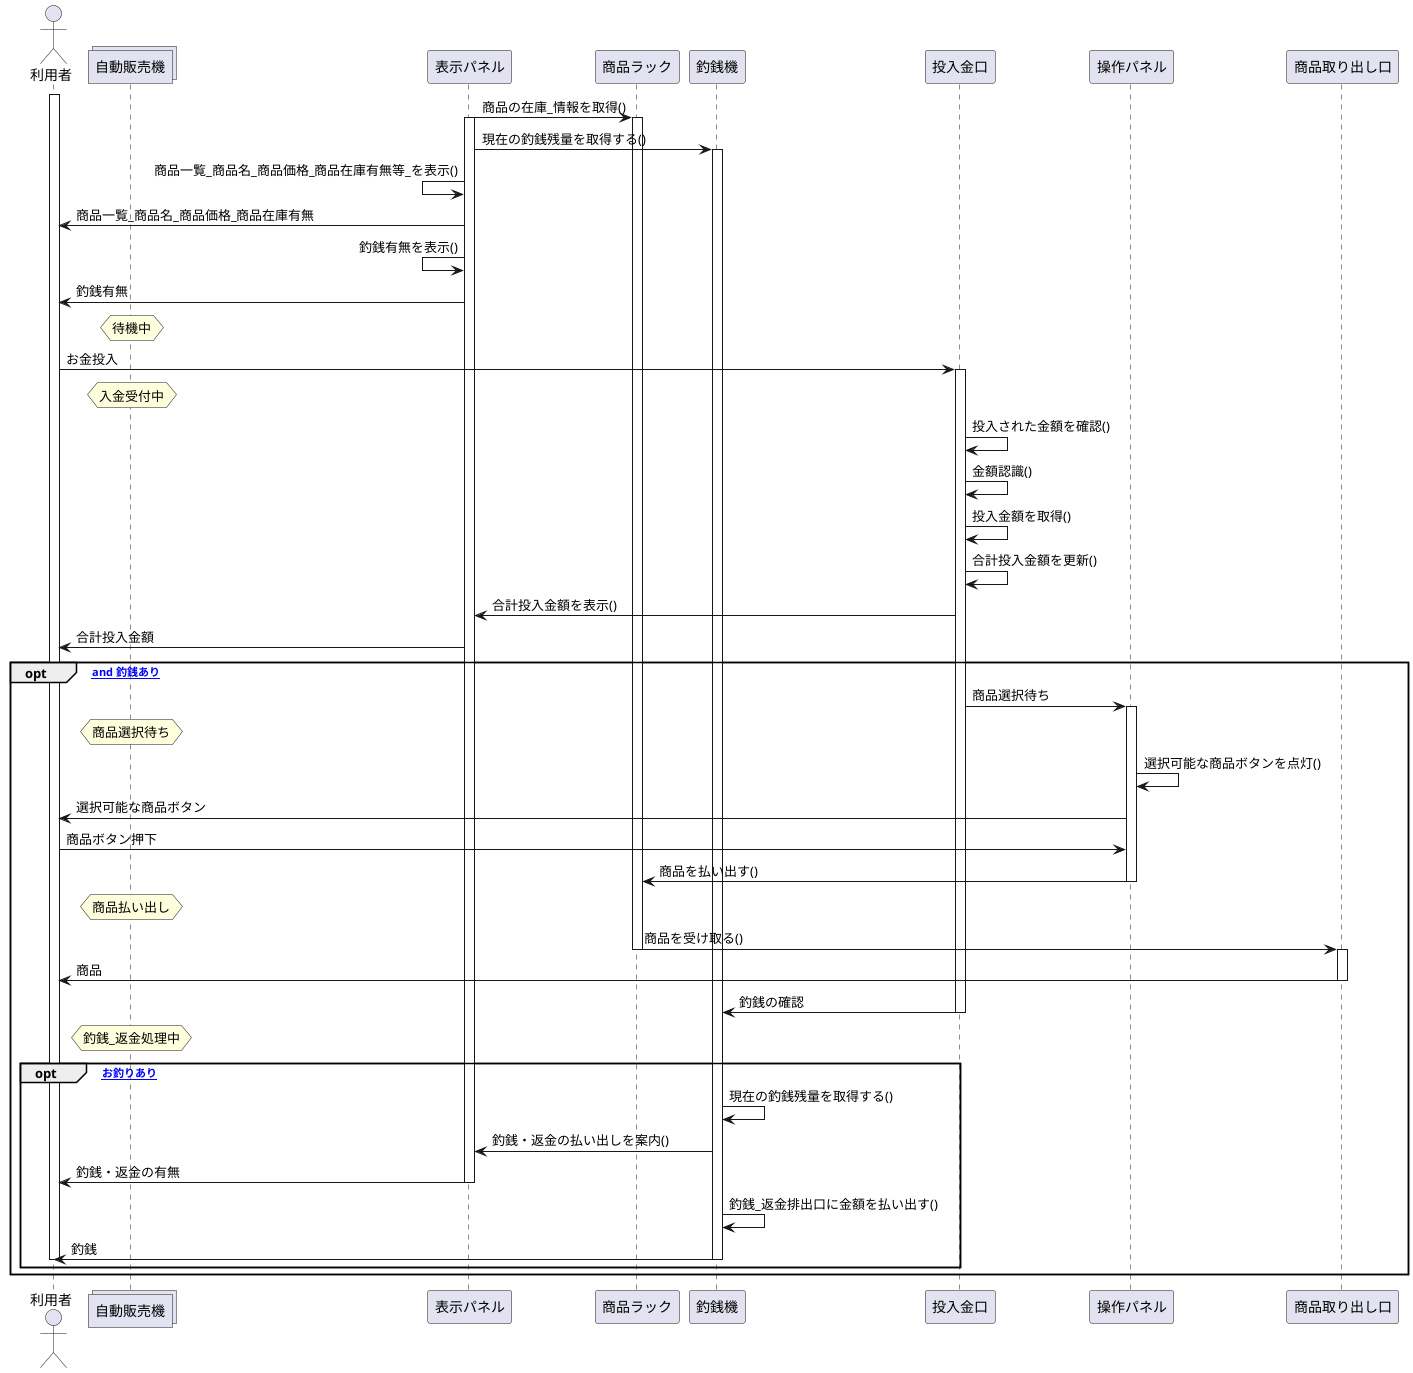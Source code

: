 @startuml
actor 利用者
activate 利用者
collections 自動販売機

表示パネル -> 商品ラック : 商品の在庫_情報を取得()
activate 表示パネル
activate 商品ラック

表示パネル -> 釣銭機 : 現在の釣銭残量を取得する()
activate 釣銭機

表示パネル <- 表示パネル: 商品一覧_商品名_商品価格_商品在庫有無等_を表示()
表示パネル -> 利用者 : 商品一覧_商品名_商品価格_商品在庫有無

表示パネル <- 表示パネル: 釣銭有無を表示()
表示パネル -> 利用者 : 釣銭有無
hnote over 自動販売機 : 待機中


利用者 -> 投入金口: お金投入
activate 投入金口

hnote over 自動販売機 : 入金受付中

投入金口 -> 投入金口 : 投入された金額を確認()
投入金口 -> 投入金口 : 金額認識()
投入金口 -> 投入金口 : 投入金額を取得()
投入金口 -> 投入金口 : 合計投入金額を更新()
投入金口 -> 表示パネル: 合計投入金額を表示()
利用者 <- 表示パネル: 合計投入金額

opt [投入金額>=商品価格 and 釣銭あり]

    投入金口 -> 操作パネル : 商品選択待ち
    activate 操作パネル
    hnote over 自動販売機 : 商品選択待ち
    操作パネル -> 操作パネル: 選択可能な商品ボタンを点灯()
    操作パネル -> 利用者 : 選択可能な商品ボタン

    利用者 -> 操作パネル: 商品ボタン押下
    操作パネル -> 商品ラック: 商品を払い出す()
    hnote over 自動販売機 : 商品払い出し
    deactivate 操作パネル

    商品ラック -> 商品取り出し口: 商品を受け取る()
    deactivate 商品ラック
    activate 商品取り出し口

    商品取り出し口 -> 利用者: 商品
    deactivate 商品取り出し口

    投入金口 -> 釣銭機: 釣銭の確認
    hnote over 自動販売機 : 釣銭_返金処理中
    deactivate 投入金口

    opt [お釣りあり]
        釣銭機 -> 釣銭機 : 現在の釣銭残量を取得する()
        釣銭機 -> 表示パネル: 釣銭・返金の払い出しを案内()
        表示パネル -> 利用者: 釣銭・返金の有無
        deactivate 表示パネル
        釣銭機 -> 釣銭機: 釣銭_返金排出口に金額を払い出す()
        釣銭機 -> 利用者 : 釣銭
        deactivate 釣銭機
        deactivate 利用者
    end
end
deactivate 利用者

@enduml
